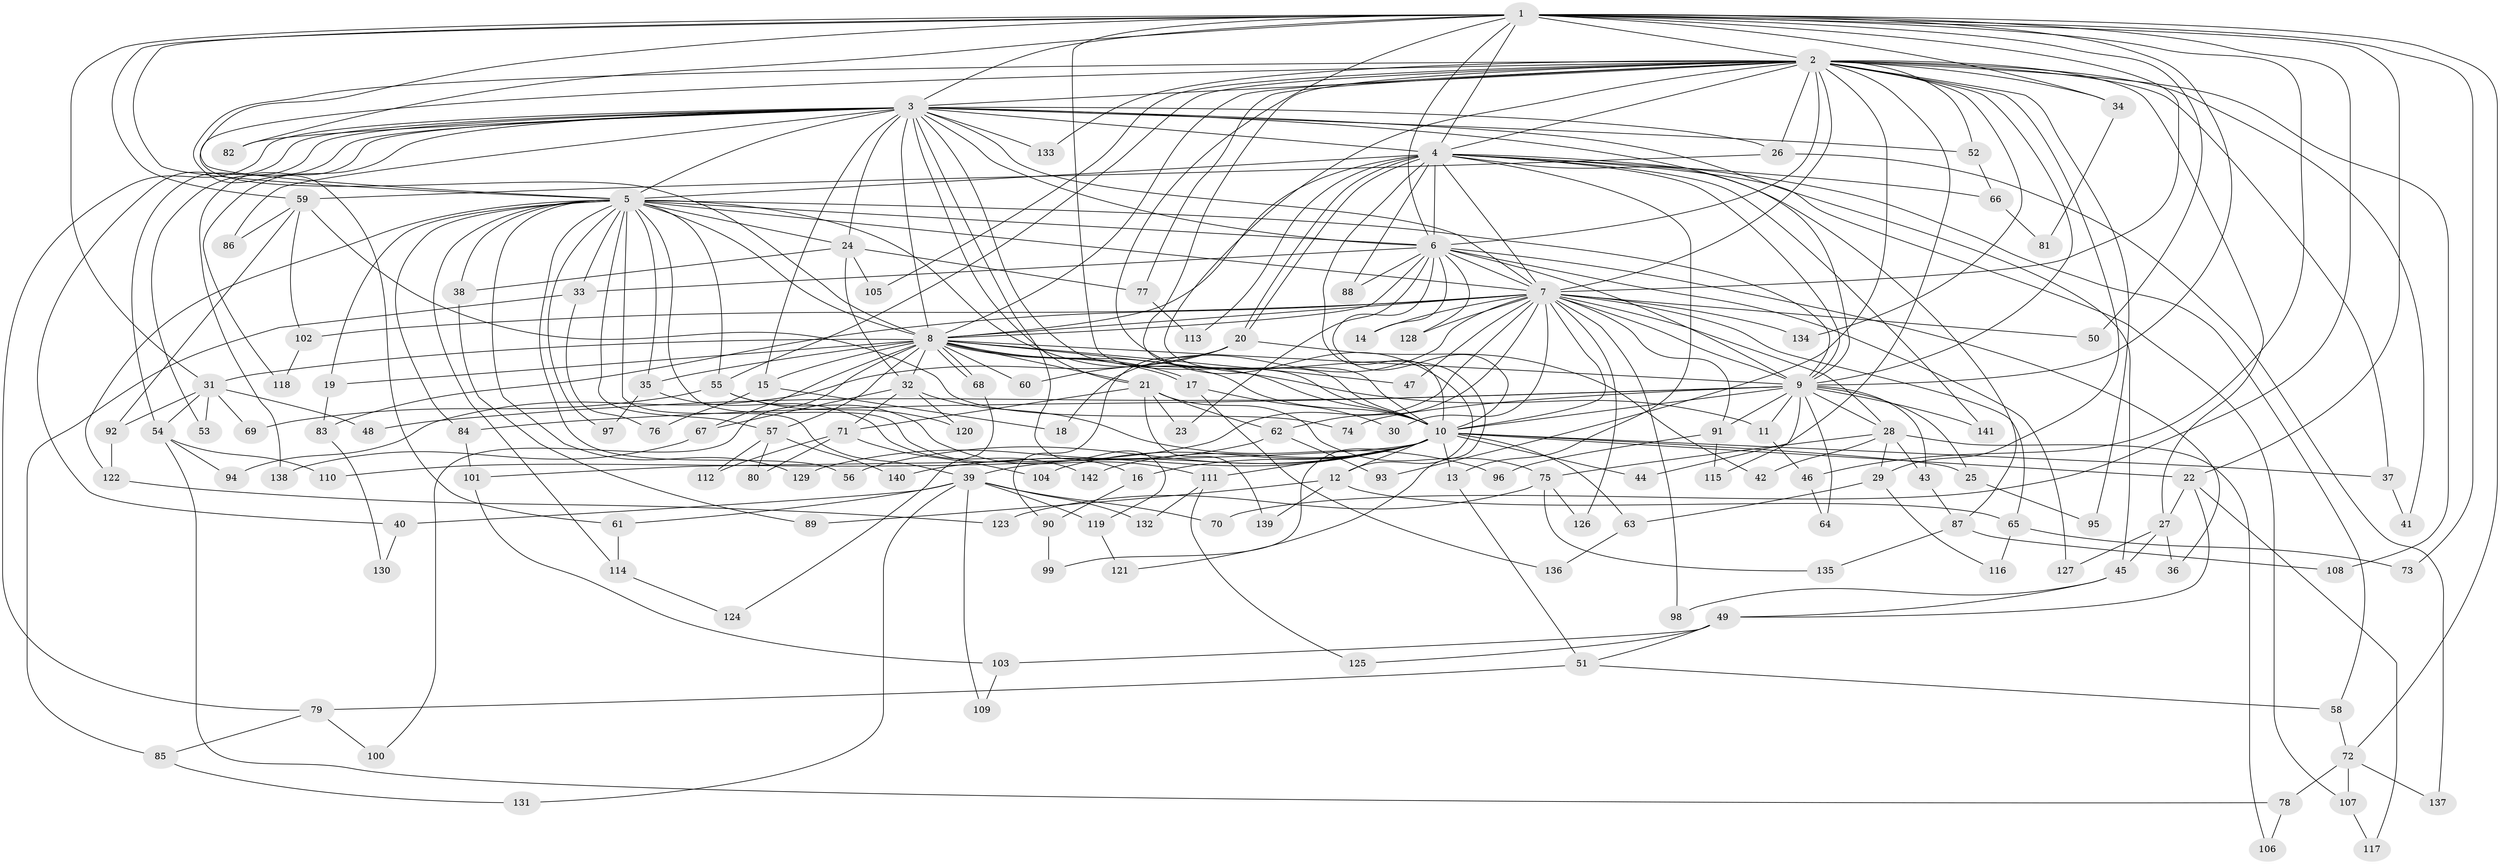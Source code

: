 // Generated by graph-tools (version 1.1) at 2025/49/03/09/25 03:49:29]
// undirected, 142 vertices, 309 edges
graph export_dot {
graph [start="1"]
  node [color=gray90,style=filled];
  1;
  2;
  3;
  4;
  5;
  6;
  7;
  8;
  9;
  10;
  11;
  12;
  13;
  14;
  15;
  16;
  17;
  18;
  19;
  20;
  21;
  22;
  23;
  24;
  25;
  26;
  27;
  28;
  29;
  30;
  31;
  32;
  33;
  34;
  35;
  36;
  37;
  38;
  39;
  40;
  41;
  42;
  43;
  44;
  45;
  46;
  47;
  48;
  49;
  50;
  51;
  52;
  53;
  54;
  55;
  56;
  57;
  58;
  59;
  60;
  61;
  62;
  63;
  64;
  65;
  66;
  67;
  68;
  69;
  70;
  71;
  72;
  73;
  74;
  75;
  76;
  77;
  78;
  79;
  80;
  81;
  82;
  83;
  84;
  85;
  86;
  87;
  88;
  89;
  90;
  91;
  92;
  93;
  94;
  95;
  96;
  97;
  98;
  99;
  100;
  101;
  102;
  103;
  104;
  105;
  106;
  107;
  108;
  109;
  110;
  111;
  112;
  113;
  114;
  115;
  116;
  117;
  118;
  119;
  120;
  121;
  122;
  123;
  124;
  125;
  126;
  127;
  128;
  129;
  130;
  131;
  132;
  133;
  134;
  135;
  136;
  137;
  138;
  139;
  140;
  141;
  142;
  1 -- 2;
  1 -- 3;
  1 -- 4;
  1 -- 5;
  1 -- 6;
  1 -- 7;
  1 -- 8;
  1 -- 9;
  1 -- 10;
  1 -- 12;
  1 -- 22;
  1 -- 31;
  1 -- 34;
  1 -- 46;
  1 -- 50;
  1 -- 59;
  1 -- 70;
  1 -- 72;
  1 -- 73;
  1 -- 82;
  2 -- 3;
  2 -- 4;
  2 -- 5;
  2 -- 6;
  2 -- 7;
  2 -- 8;
  2 -- 9;
  2 -- 10;
  2 -- 26;
  2 -- 27;
  2 -- 29;
  2 -- 34;
  2 -- 37;
  2 -- 41;
  2 -- 44;
  2 -- 52;
  2 -- 55;
  2 -- 61;
  2 -- 77;
  2 -- 93;
  2 -- 95;
  2 -- 105;
  2 -- 108;
  2 -- 121;
  2 -- 133;
  2 -- 134;
  3 -- 4;
  3 -- 5;
  3 -- 6;
  3 -- 7;
  3 -- 8;
  3 -- 9;
  3 -- 10;
  3 -- 15;
  3 -- 21;
  3 -- 24;
  3 -- 26;
  3 -- 40;
  3 -- 45;
  3 -- 52;
  3 -- 53;
  3 -- 54;
  3 -- 79;
  3 -- 82;
  3 -- 86;
  3 -- 118;
  3 -- 119;
  3 -- 133;
  3 -- 138;
  4 -- 5;
  4 -- 6;
  4 -- 7;
  4 -- 8;
  4 -- 9;
  4 -- 10;
  4 -- 13;
  4 -- 20;
  4 -- 20;
  4 -- 58;
  4 -- 66;
  4 -- 87;
  4 -- 88;
  4 -- 107;
  4 -- 113;
  4 -- 141;
  5 -- 6;
  5 -- 7;
  5 -- 8;
  5 -- 9;
  5 -- 10;
  5 -- 16;
  5 -- 19;
  5 -- 24;
  5 -- 33;
  5 -- 35;
  5 -- 38;
  5 -- 39;
  5 -- 55;
  5 -- 56;
  5 -- 57;
  5 -- 84;
  5 -- 97;
  5 -- 114;
  5 -- 122;
  5 -- 129;
  6 -- 7;
  6 -- 8;
  6 -- 9;
  6 -- 10;
  6 -- 14;
  6 -- 23;
  6 -- 33;
  6 -- 36;
  6 -- 88;
  6 -- 127;
  6 -- 128;
  7 -- 8;
  7 -- 9;
  7 -- 10;
  7 -- 14;
  7 -- 18;
  7 -- 28;
  7 -- 30;
  7 -- 47;
  7 -- 50;
  7 -- 62;
  7 -- 65;
  7 -- 83;
  7 -- 91;
  7 -- 98;
  7 -- 102;
  7 -- 110;
  7 -- 126;
  7 -- 128;
  7 -- 134;
  8 -- 9;
  8 -- 10;
  8 -- 11;
  8 -- 15;
  8 -- 17;
  8 -- 17;
  8 -- 19;
  8 -- 21;
  8 -- 31;
  8 -- 32;
  8 -- 35;
  8 -- 47;
  8 -- 57;
  8 -- 60;
  8 -- 67;
  8 -- 68;
  8 -- 68;
  8 -- 100;
  9 -- 10;
  9 -- 11;
  9 -- 25;
  9 -- 28;
  9 -- 43;
  9 -- 48;
  9 -- 64;
  9 -- 74;
  9 -- 84;
  9 -- 91;
  9 -- 115;
  9 -- 141;
  10 -- 12;
  10 -- 13;
  10 -- 16;
  10 -- 22;
  10 -- 25;
  10 -- 37;
  10 -- 39;
  10 -- 44;
  10 -- 56;
  10 -- 63;
  10 -- 99;
  10 -- 101;
  10 -- 104;
  10 -- 111;
  10 -- 140;
  10 -- 142;
  11 -- 46;
  12 -- 65;
  12 -- 89;
  12 -- 139;
  13 -- 51;
  15 -- 18;
  15 -- 76;
  16 -- 90;
  17 -- 30;
  17 -- 136;
  19 -- 83;
  20 -- 42;
  20 -- 60;
  20 -- 90;
  20 -- 94;
  21 -- 23;
  21 -- 62;
  21 -- 71;
  21 -- 75;
  21 -- 139;
  22 -- 27;
  22 -- 49;
  22 -- 117;
  24 -- 32;
  24 -- 38;
  24 -- 77;
  24 -- 105;
  25 -- 95;
  26 -- 59;
  26 -- 137;
  27 -- 36;
  27 -- 45;
  27 -- 127;
  28 -- 29;
  28 -- 42;
  28 -- 43;
  28 -- 75;
  28 -- 106;
  29 -- 63;
  29 -- 116;
  31 -- 48;
  31 -- 53;
  31 -- 54;
  31 -- 69;
  31 -- 92;
  32 -- 67;
  32 -- 71;
  32 -- 96;
  32 -- 120;
  33 -- 76;
  33 -- 85;
  34 -- 81;
  35 -- 97;
  35 -- 142;
  37 -- 41;
  38 -- 89;
  39 -- 40;
  39 -- 61;
  39 -- 70;
  39 -- 109;
  39 -- 119;
  39 -- 131;
  39 -- 132;
  40 -- 130;
  43 -- 87;
  45 -- 49;
  45 -- 98;
  46 -- 64;
  49 -- 51;
  49 -- 103;
  49 -- 125;
  51 -- 58;
  51 -- 79;
  52 -- 66;
  54 -- 78;
  54 -- 94;
  54 -- 110;
  55 -- 69;
  55 -- 111;
  55 -- 120;
  57 -- 80;
  57 -- 112;
  57 -- 140;
  58 -- 72;
  59 -- 74;
  59 -- 86;
  59 -- 92;
  59 -- 102;
  61 -- 114;
  62 -- 93;
  62 -- 129;
  63 -- 136;
  65 -- 73;
  65 -- 116;
  66 -- 81;
  67 -- 138;
  68 -- 124;
  71 -- 80;
  71 -- 104;
  71 -- 112;
  72 -- 78;
  72 -- 107;
  72 -- 137;
  75 -- 123;
  75 -- 126;
  75 -- 135;
  77 -- 113;
  78 -- 106;
  79 -- 85;
  79 -- 100;
  83 -- 130;
  84 -- 101;
  85 -- 131;
  87 -- 108;
  87 -- 135;
  90 -- 99;
  91 -- 96;
  91 -- 115;
  92 -- 122;
  101 -- 103;
  102 -- 118;
  103 -- 109;
  107 -- 117;
  111 -- 125;
  111 -- 132;
  114 -- 124;
  119 -- 121;
  122 -- 123;
}
